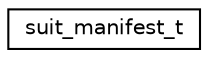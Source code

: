 digraph "Graphical Class Hierarchy"
{
 // LATEX_PDF_SIZE
  edge [fontname="Helvetica",fontsize="10",labelfontname="Helvetica",labelfontsize="10"];
  node [fontname="Helvetica",fontsize="10",shape=record];
  rankdir="LR";
  Node0 [label="suit_manifest_t",height=0.2,width=0.4,color="black", fillcolor="white", style="filled",URL="$structsuit__manifest__t.html",tooltip="SUIT manifest struct."];
}
